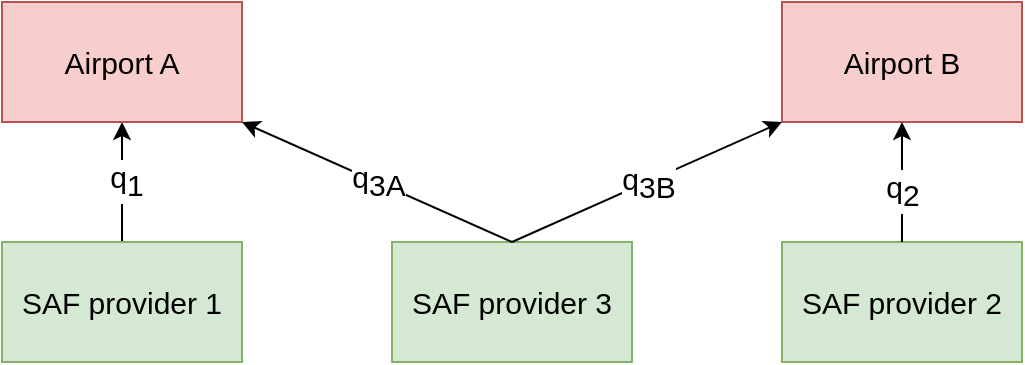 <mxfile version="24.7.6">
  <diagram name="Page-1" id="fZDiwvPeSgvQYQ-qHkVj">
    <mxGraphModel dx="954" dy="564" grid="1" gridSize="10" guides="1" tooltips="1" connect="1" arrows="1" fold="1" page="1" pageScale="1" pageWidth="850" pageHeight="1100" math="0" shadow="0">
      <root>
        <mxCell id="0" />
        <mxCell id="1" parent="0" />
        <mxCell id="ztEKMlHx5iEkaFNF5Ow5-1" value="SAF provider 3" style="rounded=0;whiteSpace=wrap;html=1;fontSize=15;fillColor=#d5e8d4;strokeColor=#82b366;" vertex="1" parent="1">
          <mxGeometry x="365" y="300" width="120" height="60" as="geometry" />
        </mxCell>
        <mxCell id="ztEKMlHx5iEkaFNF5Ow5-2" value="SAF provider 2" style="rounded=0;whiteSpace=wrap;html=1;fontSize=15;fillColor=#d5e8d4;strokeColor=#82b366;" vertex="1" parent="1">
          <mxGeometry x="560" y="300" width="120" height="60" as="geometry" />
        </mxCell>
        <mxCell id="ztEKMlHx5iEkaFNF5Ow5-7" value="" style="edgeStyle=orthogonalEdgeStyle;rounded=0;orthogonalLoop=1;jettySize=auto;html=1;fontSize=15;" edge="1" parent="1" source="ztEKMlHx5iEkaFNF5Ow5-3" target="ztEKMlHx5iEkaFNF5Ow5-6">
          <mxGeometry relative="1" as="geometry" />
        </mxCell>
        <mxCell id="ztEKMlHx5iEkaFNF5Ow5-11" value="q&lt;sub style=&quot;font-size: 15px;&quot;&gt;1&lt;/sub&gt;" style="edgeLabel;html=1;align=center;verticalAlign=middle;resizable=0;points=[];fontSize=15;" vertex="1" connectable="0" parent="ztEKMlHx5iEkaFNF5Ow5-7">
          <mxGeometry x="0.033" y="-2" relative="1" as="geometry">
            <mxPoint as="offset" />
          </mxGeometry>
        </mxCell>
        <mxCell id="ztEKMlHx5iEkaFNF5Ow5-3" value="SAF provider 1" style="rounded=0;whiteSpace=wrap;html=1;fontSize=15;fillColor=#d5e8d4;strokeColor=#82b366;" vertex="1" parent="1">
          <mxGeometry x="170" y="300" width="120" height="60" as="geometry" />
        </mxCell>
        <mxCell id="ztEKMlHx5iEkaFNF5Ow5-5" value="Airport B" style="rounded=0;whiteSpace=wrap;html=1;fontSize=15;fillColor=#f8cecc;strokeColor=#b85450;" vertex="1" parent="1">
          <mxGeometry x="560" y="180" width="120" height="60" as="geometry" />
        </mxCell>
        <mxCell id="ztEKMlHx5iEkaFNF5Ow5-6" value="Airport A" style="rounded=0;whiteSpace=wrap;html=1;fontSize=15;fillColor=#f8cecc;strokeColor=#b85450;" vertex="1" parent="1">
          <mxGeometry x="170" y="180" width="120" height="60" as="geometry" />
        </mxCell>
        <mxCell id="ztEKMlHx5iEkaFNF5Ow5-8" value="" style="endArrow=classic;html=1;rounded=0;entryX=1;entryY=1;entryDx=0;entryDy=0;exitX=0.5;exitY=0;exitDx=0;exitDy=0;fontSize=15;" edge="1" parent="1" source="ztEKMlHx5iEkaFNF5Ow5-1" target="ztEKMlHx5iEkaFNF5Ow5-6">
          <mxGeometry width="50" height="50" relative="1" as="geometry">
            <mxPoint x="400" y="320" as="sourcePoint" />
            <mxPoint x="450" y="270" as="targetPoint" />
          </mxGeometry>
        </mxCell>
        <mxCell id="ztEKMlHx5iEkaFNF5Ow5-13" value="q&lt;span style=&quot;font-size: 15px;&quot;&gt;&lt;sub style=&quot;font-size: 15px;&quot;&gt;3A&lt;/sub&gt;&lt;/span&gt;" style="edgeLabel;html=1;align=center;verticalAlign=middle;resizable=0;points=[];fontSize=15;" vertex="1" connectable="0" parent="ztEKMlHx5iEkaFNF5Ow5-8">
          <mxGeometry x="-0.002" y="-1" relative="1" as="geometry">
            <mxPoint as="offset" />
          </mxGeometry>
        </mxCell>
        <mxCell id="ztEKMlHx5iEkaFNF5Ow5-9" value="" style="endArrow=classic;html=1;rounded=0;entryX=0;entryY=1;entryDx=0;entryDy=0;exitX=0.5;exitY=0;exitDx=0;exitDy=0;fontSize=15;" edge="1" parent="1" source="ztEKMlHx5iEkaFNF5Ow5-1" target="ztEKMlHx5iEkaFNF5Ow5-5">
          <mxGeometry width="50" height="50" relative="1" as="geometry">
            <mxPoint x="400" y="320" as="sourcePoint" />
            <mxPoint x="450" y="270" as="targetPoint" />
          </mxGeometry>
        </mxCell>
        <mxCell id="ztEKMlHx5iEkaFNF5Ow5-14" value="q&lt;sub style=&quot;font-size: 15px;&quot;&gt;3B&lt;/sub&gt;" style="edgeLabel;html=1;align=center;verticalAlign=middle;resizable=0;points=[];fontSize=15;" vertex="1" connectable="0" parent="ztEKMlHx5iEkaFNF5Ow5-9">
          <mxGeometry x="0.004" relative="1" as="geometry">
            <mxPoint as="offset" />
          </mxGeometry>
        </mxCell>
        <mxCell id="ztEKMlHx5iEkaFNF5Ow5-10" value="" style="endArrow=classic;html=1;rounded=0;exitX=0.5;exitY=0;exitDx=0;exitDy=0;entryX=0.5;entryY=1;entryDx=0;entryDy=0;fontSize=15;" edge="1" parent="1" source="ztEKMlHx5iEkaFNF5Ow5-2" target="ztEKMlHx5iEkaFNF5Ow5-5">
          <mxGeometry width="50" height="50" relative="1" as="geometry">
            <mxPoint x="520" y="300" as="sourcePoint" />
            <mxPoint x="610" y="240" as="targetPoint" />
            <Array as="points" />
          </mxGeometry>
        </mxCell>
        <mxCell id="ztEKMlHx5iEkaFNF5Ow5-12" value="q&lt;sub style=&quot;font-size: 15px;&quot;&gt;2&lt;/sub&gt;" style="edgeLabel;html=1;align=center;verticalAlign=middle;resizable=0;points=[];fontSize=15;" vertex="1" connectable="0" parent="ztEKMlHx5iEkaFNF5Ow5-10">
          <mxGeometry x="-0.133" relative="1" as="geometry">
            <mxPoint as="offset" />
          </mxGeometry>
        </mxCell>
      </root>
    </mxGraphModel>
  </diagram>
</mxfile>
